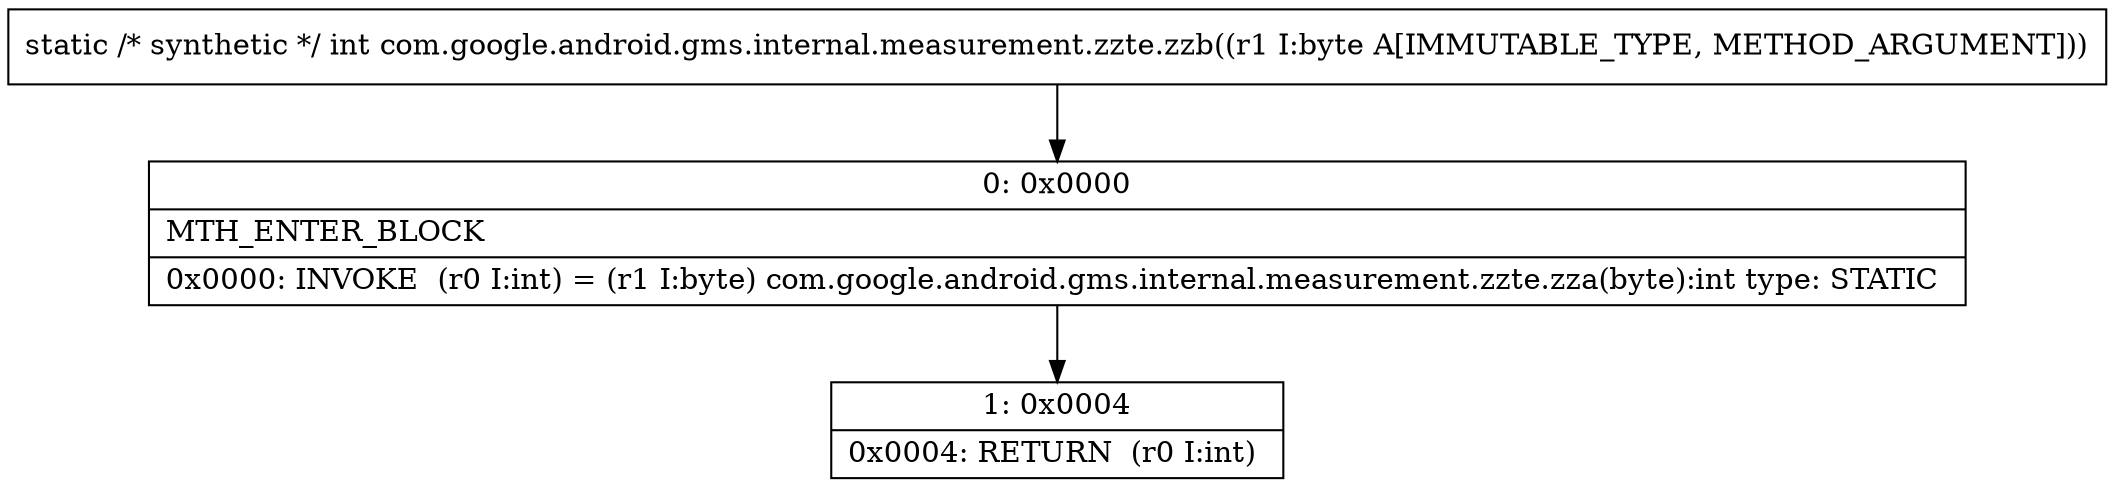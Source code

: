digraph "CFG forcom.google.android.gms.internal.measurement.zzte.zzb(B)I" {
Node_0 [shape=record,label="{0\:\ 0x0000|MTH_ENTER_BLOCK\l|0x0000: INVOKE  (r0 I:int) = (r1 I:byte) com.google.android.gms.internal.measurement.zzte.zza(byte):int type: STATIC \l}"];
Node_1 [shape=record,label="{1\:\ 0x0004|0x0004: RETURN  (r0 I:int) \l}"];
MethodNode[shape=record,label="{static \/* synthetic *\/ int com.google.android.gms.internal.measurement.zzte.zzb((r1 I:byte A[IMMUTABLE_TYPE, METHOD_ARGUMENT])) }"];
MethodNode -> Node_0;
Node_0 -> Node_1;
}

